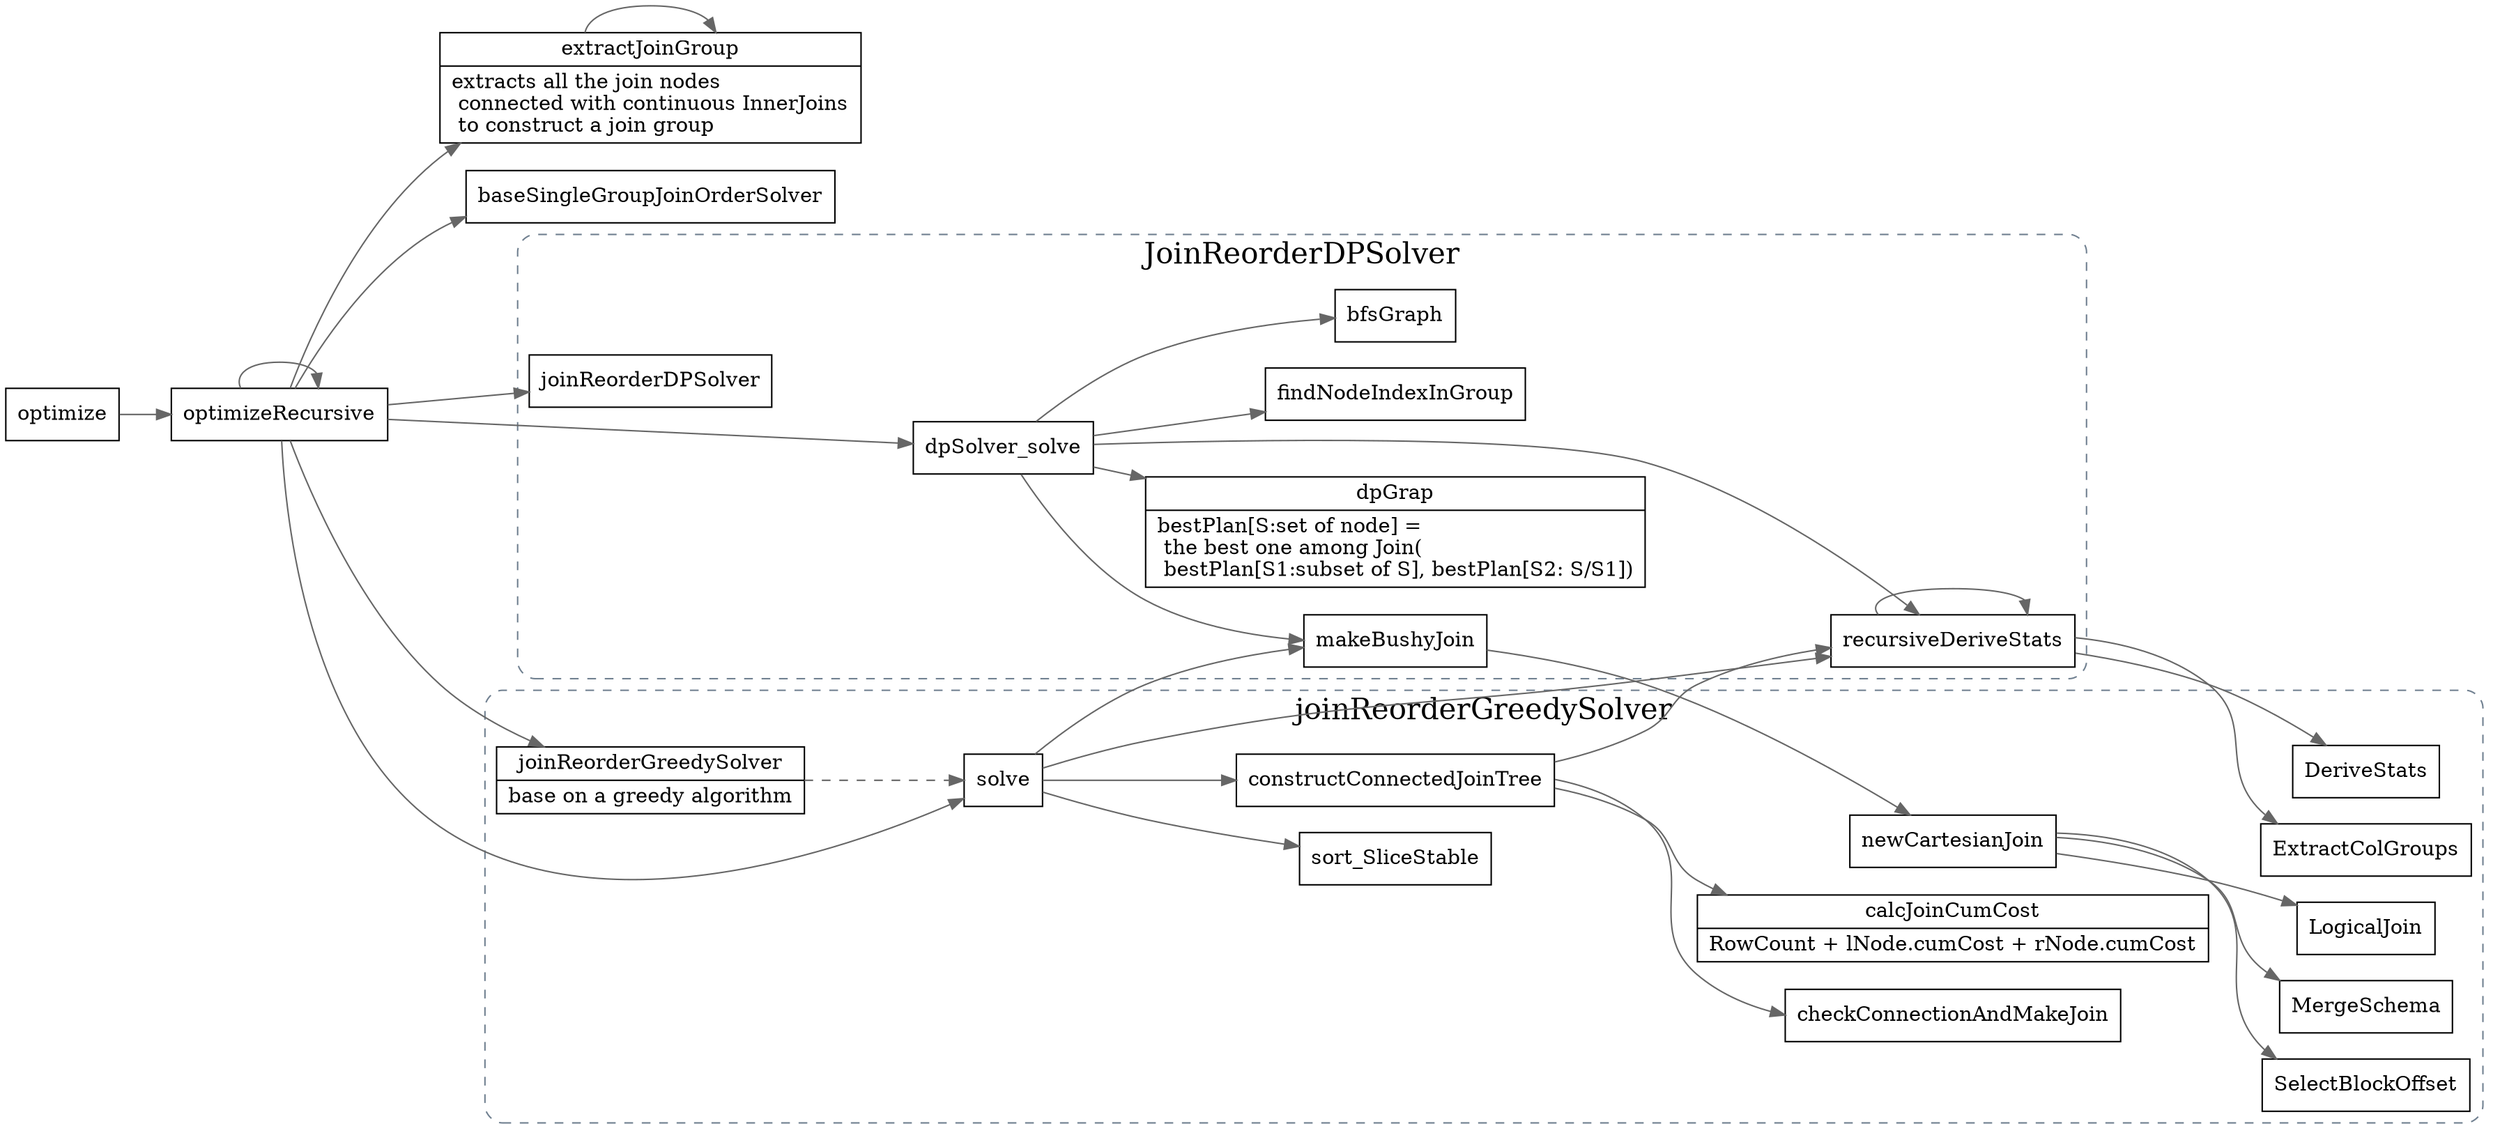 digraph joinReOrderSolver {
  node[shape=box];
  edge[color=gray40];
  newrank=true;
  rankdir=LR;

  optimize -> optimizeRecursive;
  optimizeRecursive -> {
    extractJoinGroup;
    optimizeRecursive;
    baseSingleGroupJoinOrderSolver;
    joinReorderGreedySolver;
    joinReorderDPSolver;
    groupSolver_solve;
    dpSolver_solve;
  }
  extractJoinGroup[
    shape="record";
    label="{{
      extractJoinGroup|
      extracts all the join nodes\l 
      connected with continuous InnerJoins\l
      to construct a join group\l
    }}"];

  extractJoinGroup -> {
    extractJoinGroup;
  }
  subgraph cluster_JoinReorderDPSolver {
    graph[label="JoinReorderDPSolver";fontsize=20;style="rounded,dashed";color="slategrey"]
    joinReorderDPSolver;
    dpSolver_solve;
    dpSolver_solve -> {
      recursiveDeriveStats;
      findNodeIndexInGroup;
      bfsGraph;
      dpGraph;
      makeBushyJoin;
    }
    dpGraph[
      shape="record";
      label="{{
        dpGrap|
          bestPlan[S:set of node] =\l 
          the best one among Join(\l 
          bestPlan[S1:subset of S], bestPlan[S2: S/S1])\l
      }}"];
  }

  subgraph cluster_joinReorderGreedySolver {
    graph[label="joinReorderGreedySolver";fontsize=20;style="rounded,dashed";color="slategrey"]
    joinReorderGreedySolver[
      shape="record";
      label="{{
        joinReorderGreedySolver|
        base on a greedy algorithm
      }}"];
    joinReorderGreedySolver -> groupSolver_solve[style=dashed]
    groupSolver_solve[
      shape="record";
      label="{{
        solve
      }}"];
    groupSolver_solve ->{
      recursiveDeriveStats;
      makeBushyJoin;
      sort_SliceStable;
      constructConnectedJoinTree;
    };
    constructConnectedJoinTree -> {
      checkConnectionAndMakeJoin;
      recursiveDeriveStats;
      calcJoinCumCost;
    }
    calcJoinCumCost[
      shape="record";
      label="{{
        calcJoinCumCost|
        RowCount + lNode.cumCost + rNode.cumCost\l
      }}"];
    recursiveDeriveStats -> {
      ExtractColGroups;
      recursiveDeriveStats;
      DeriveStats;
    }
    makeBushyJoin -> {
      newCartesianJoin;
    }
    newCartesianJoin -> {
      LogicalJoin;
      SelectBlockOffset;
      MergeSchema;
    }
  }
}

